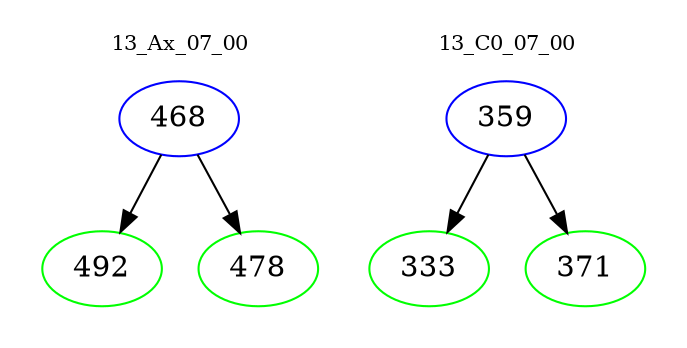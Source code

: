 digraph{
subgraph cluster_0 {
color = white
label = "13_Ax_07_00";
fontsize=10;
T0_468 [label="468", color="blue"]
T0_468 -> T0_492 [color="black"]
T0_492 [label="492", color="green"]
T0_468 -> T0_478 [color="black"]
T0_478 [label="478", color="green"]
}
subgraph cluster_1 {
color = white
label = "13_C0_07_00";
fontsize=10;
T1_359 [label="359", color="blue"]
T1_359 -> T1_333 [color="black"]
T1_333 [label="333", color="green"]
T1_359 -> T1_371 [color="black"]
T1_371 [label="371", color="green"]
}
}
